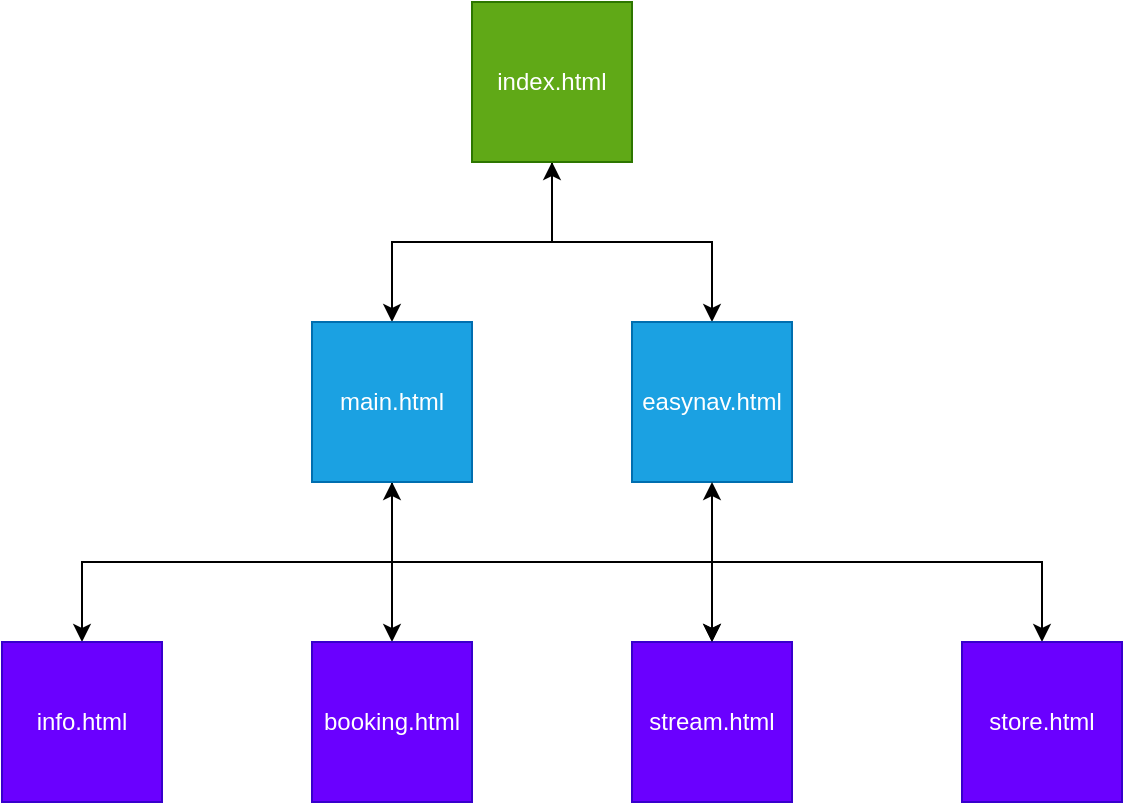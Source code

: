 <mxfile version="22.1.21" type="github">
  <diagram name="Page-1" id="-1JOY8JSiDKcAv9nMQWz">
    <mxGraphModel dx="1416" dy="802" grid="1" gridSize="10" guides="1" tooltips="1" connect="1" arrows="1" fold="1" page="1" pageScale="1" pageWidth="850" pageHeight="1100" math="0" shadow="0">
      <root>
        <mxCell id="0" />
        <mxCell id="1" parent="0" />
        <mxCell id="kdiNhIAEfqPXM1JczfFL-5" value="" style="edgeStyle=orthogonalEdgeStyle;rounded=0;orthogonalLoop=1;jettySize=auto;html=1;" edge="1" parent="1" source="kdiNhIAEfqPXM1JczfFL-1" target="kdiNhIAEfqPXM1JczfFL-4">
          <mxGeometry relative="1" as="geometry" />
        </mxCell>
        <mxCell id="kdiNhIAEfqPXM1JczfFL-7" value="" style="edgeStyle=orthogonalEdgeStyle;rounded=0;orthogonalLoop=1;jettySize=auto;html=1;startArrow=classic;startFill=1;" edge="1" parent="1" source="kdiNhIAEfqPXM1JczfFL-1" target="kdiNhIAEfqPXM1JczfFL-6">
          <mxGeometry relative="1" as="geometry" />
        </mxCell>
        <mxCell id="kdiNhIAEfqPXM1JczfFL-1" value="index.html" style="whiteSpace=wrap;html=1;aspect=fixed;fillColor=#60a917;fontColor=#ffffff;strokeColor=#2D7600;" vertex="1" parent="1">
          <mxGeometry x="385" y="40" width="80" height="80" as="geometry" />
        </mxCell>
        <mxCell id="kdiNhIAEfqPXM1JczfFL-9" value="" style="edgeStyle=orthogonalEdgeStyle;rounded=0;orthogonalLoop=1;jettySize=auto;html=1;entryX=0.5;entryY=0;entryDx=0;entryDy=0;startArrow=classic;startFill=1;" edge="1" parent="1" source="kdiNhIAEfqPXM1JczfFL-4" target="kdiNhIAEfqPXM1JczfFL-8">
          <mxGeometry relative="1" as="geometry">
            <Array as="points">
              <mxPoint x="345" y="320" />
              <mxPoint x="190" y="320" />
            </Array>
          </mxGeometry>
        </mxCell>
        <mxCell id="kdiNhIAEfqPXM1JczfFL-11" value="" style="edgeStyle=orthogonalEdgeStyle;rounded=0;orthogonalLoop=1;jettySize=auto;html=1;" edge="1" parent="1" source="kdiNhIAEfqPXM1JczfFL-4" target="kdiNhIAEfqPXM1JczfFL-10">
          <mxGeometry relative="1" as="geometry">
            <Array as="points">
              <mxPoint x="345" y="370" />
              <mxPoint x="345" y="370" />
            </Array>
          </mxGeometry>
        </mxCell>
        <mxCell id="kdiNhIAEfqPXM1JczfFL-14" value="" style="edgeStyle=orthogonalEdgeStyle;rounded=0;orthogonalLoop=1;jettySize=auto;html=1;" edge="1" parent="1" source="kdiNhIAEfqPXM1JczfFL-4" target="kdiNhIAEfqPXM1JczfFL-12">
          <mxGeometry relative="1" as="geometry">
            <Array as="points">
              <mxPoint x="345" y="320" />
              <mxPoint x="505" y="320" />
            </Array>
          </mxGeometry>
        </mxCell>
        <mxCell id="kdiNhIAEfqPXM1JczfFL-17" value="" style="edgeStyle=orthogonalEdgeStyle;rounded=0;orthogonalLoop=1;jettySize=auto;html=1;entryX=0.5;entryY=0;entryDx=0;entryDy=0;" edge="1" parent="1" source="kdiNhIAEfqPXM1JczfFL-4" target="kdiNhIAEfqPXM1JczfFL-16">
          <mxGeometry relative="1" as="geometry">
            <Array as="points">
              <mxPoint x="345" y="320" />
              <mxPoint x="670" y="320" />
            </Array>
          </mxGeometry>
        </mxCell>
        <mxCell id="kdiNhIAEfqPXM1JczfFL-4" value="main.html" style="whiteSpace=wrap;html=1;aspect=fixed;fillColor=#1ba1e2;strokeColor=#006EAF;fontColor=#ffffff;" vertex="1" parent="1">
          <mxGeometry x="305" y="200" width="80" height="80" as="geometry" />
        </mxCell>
        <mxCell id="kdiNhIAEfqPXM1JczfFL-6" value="easynav.html" style="whiteSpace=wrap;html=1;aspect=fixed;fillColor=#1ba1e2;strokeColor=#006EAF;fontColor=#ffffff;" vertex="1" parent="1">
          <mxGeometry x="465" y="200" width="80" height="80" as="geometry" />
        </mxCell>
        <mxCell id="kdiNhIAEfqPXM1JczfFL-8" value="info.html" style="whiteSpace=wrap;html=1;aspect=fixed;fillColor=#6a00ff;strokeColor=#3700CC;fontColor=#ffffff;" vertex="1" parent="1">
          <mxGeometry x="150" y="360" width="80" height="80" as="geometry" />
        </mxCell>
        <mxCell id="kdiNhIAEfqPXM1JczfFL-10" value="booking.html" style="whiteSpace=wrap;html=1;aspect=fixed;fillColor=#6a00ff;strokeColor=#3700CC;fontColor=#ffffff;" vertex="1" parent="1">
          <mxGeometry x="305" y="360" width="80" height="80" as="geometry" />
        </mxCell>
        <mxCell id="kdiNhIAEfqPXM1JczfFL-12" value="stream.html" style="whiteSpace=wrap;html=1;aspect=fixed;fillColor=#6a00ff;strokeColor=#3700CC;fontColor=#ffffff;" vertex="1" parent="1">
          <mxGeometry x="465" y="360" width="80" height="80" as="geometry" />
        </mxCell>
        <mxCell id="kdiNhIAEfqPXM1JczfFL-16" value="store.html" style="whiteSpace=wrap;html=1;aspect=fixed;fillColor=#6a00ff;strokeColor=#3700CC;fontColor=#ffffff;" vertex="1" parent="1">
          <mxGeometry x="630" y="360" width="80" height="80" as="geometry" />
        </mxCell>
        <mxCell id="kdiNhIAEfqPXM1JczfFL-18" value="" style="endArrow=classic;html=1;rounded=0;exitX=0.5;exitY=1;exitDx=0;exitDy=0;entryX=0.5;entryY=0;entryDx=0;entryDy=0;startArrow=classic;startFill=1;" edge="1" parent="1" source="kdiNhIAEfqPXM1JczfFL-6" target="kdiNhIAEfqPXM1JczfFL-12">
          <mxGeometry width="50" height="50" relative="1" as="geometry">
            <mxPoint x="400" y="440" as="sourcePoint" />
            <mxPoint x="450" y="390" as="targetPoint" />
          </mxGeometry>
        </mxCell>
      </root>
    </mxGraphModel>
  </diagram>
</mxfile>
